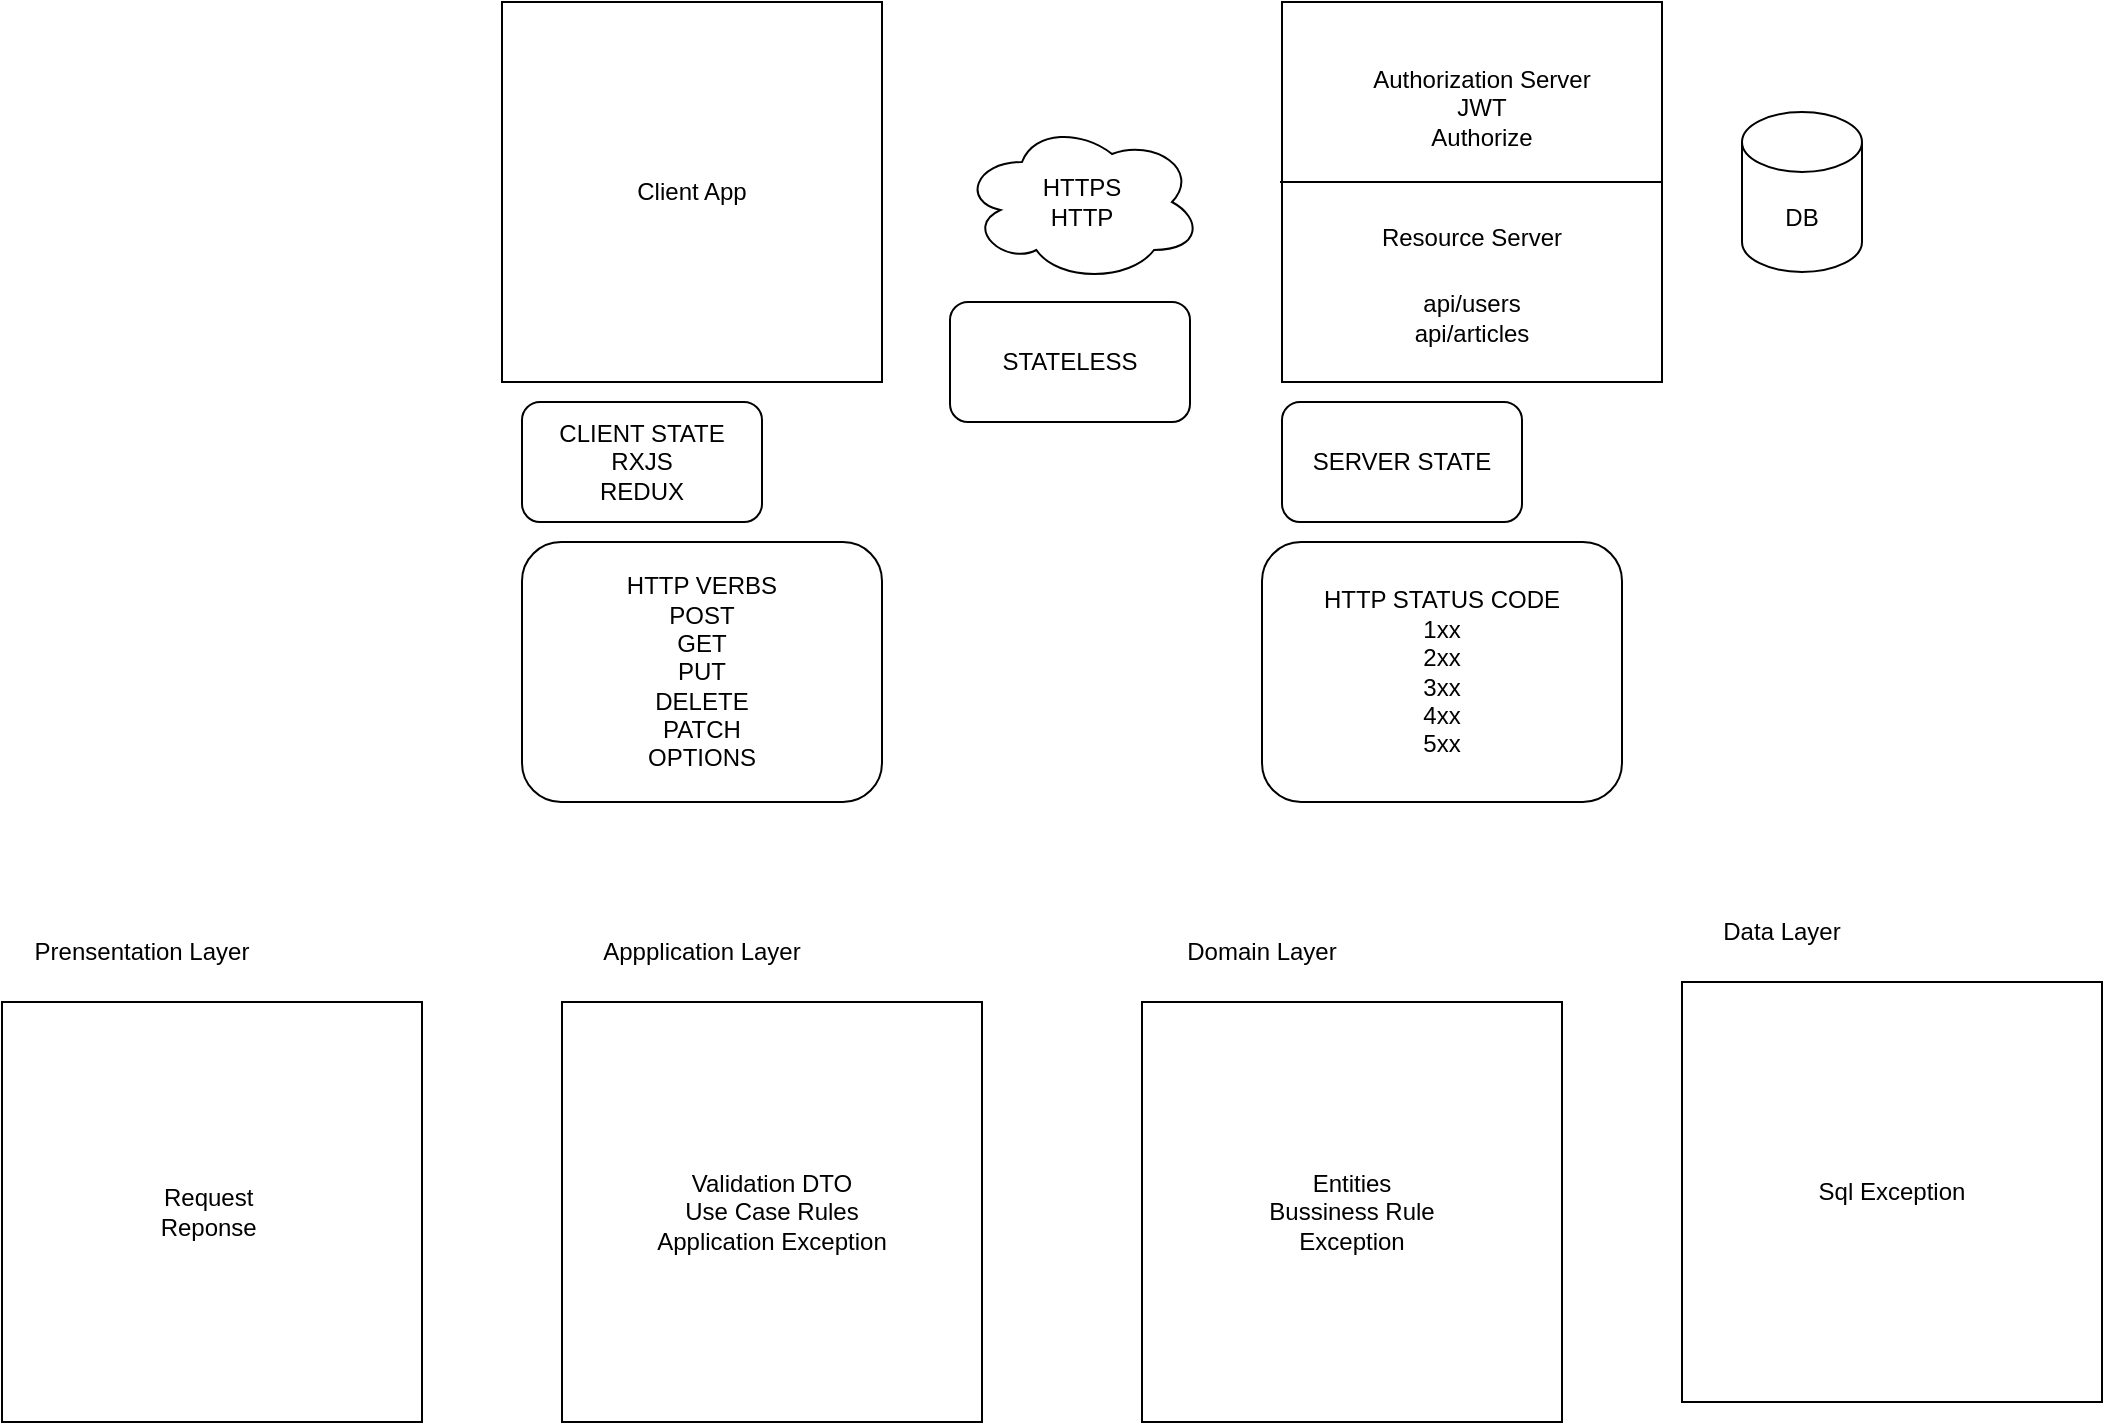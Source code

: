 <mxfile version="21.3.8" type="device">
  <diagram name="Sayfa -1" id="rtizgzEmP6sM1Ul33Rw5">
    <mxGraphModel dx="2117" dy="581" grid="1" gridSize="10" guides="1" tooltips="1" connect="1" arrows="1" fold="1" page="1" pageScale="1" pageWidth="827" pageHeight="1169" math="0" shadow="0">
      <root>
        <mxCell id="0" />
        <mxCell id="1" parent="0" />
        <mxCell id="YWX4nOB5dF0WcT3vmxw0-1" value="Client App" style="whiteSpace=wrap;html=1;aspect=fixed;" vertex="1" parent="1">
          <mxGeometry x="70" y="40" width="190" height="190" as="geometry" />
        </mxCell>
        <mxCell id="YWX4nOB5dF0WcT3vmxw0-2" value="" style="whiteSpace=wrap;html=1;aspect=fixed;" vertex="1" parent="1">
          <mxGeometry x="460" y="40" width="190" height="190" as="geometry" />
        </mxCell>
        <mxCell id="YWX4nOB5dF0WcT3vmxw0-3" value="HTTPS&lt;br&gt;HTTP" style="ellipse;shape=cloud;whiteSpace=wrap;html=1;" vertex="1" parent="1">
          <mxGeometry x="300" y="100" width="120" height="80" as="geometry" />
        </mxCell>
        <mxCell id="YWX4nOB5dF0WcT3vmxw0-4" value="STATELESS" style="rounded=1;whiteSpace=wrap;html=1;" vertex="1" parent="1">
          <mxGeometry x="294" y="190" width="120" height="60" as="geometry" />
        </mxCell>
        <mxCell id="YWX4nOB5dF0WcT3vmxw0-5" value="CLIENT STATE&lt;br&gt;RXJS&lt;br&gt;REDUX" style="rounded=1;whiteSpace=wrap;html=1;" vertex="1" parent="1">
          <mxGeometry x="80" y="240" width="120" height="60" as="geometry" />
        </mxCell>
        <mxCell id="YWX4nOB5dF0WcT3vmxw0-6" value="SERVER STATE" style="rounded=1;whiteSpace=wrap;html=1;" vertex="1" parent="1">
          <mxGeometry x="460" y="240" width="120" height="60" as="geometry" />
        </mxCell>
        <mxCell id="YWX4nOB5dF0WcT3vmxw0-7" value="DB" style="shape=cylinder3;whiteSpace=wrap;html=1;boundedLbl=1;backgroundOutline=1;size=15;" vertex="1" parent="1">
          <mxGeometry x="690" y="95" width="60" height="80" as="geometry" />
        </mxCell>
        <mxCell id="YWX4nOB5dF0WcT3vmxw0-11" value="" style="endArrow=none;html=1;rounded=0;entryX=1.004;entryY=0.713;entryDx=0;entryDy=0;entryPerimeter=0;" edge="1" parent="1">
          <mxGeometry width="50" height="50" relative="1" as="geometry">
            <mxPoint x="459" y="130" as="sourcePoint" />
            <mxPoint x="650" y="130" as="targetPoint" />
          </mxGeometry>
        </mxCell>
        <mxCell id="YWX4nOB5dF0WcT3vmxw0-12" value="Authorization Server&lt;br&gt;JWT&lt;br&gt;Authorize" style="text;html=1;strokeColor=none;fillColor=none;align=center;verticalAlign=middle;whiteSpace=wrap;rounded=0;" vertex="1" parent="1">
          <mxGeometry x="500" y="65" width="120" height="55" as="geometry" />
        </mxCell>
        <mxCell id="YWX4nOB5dF0WcT3vmxw0-13" value="Resource Server" style="text;html=1;strokeColor=none;fillColor=none;align=center;verticalAlign=middle;whiteSpace=wrap;rounded=0;" vertex="1" parent="1">
          <mxGeometry x="500" y="140" width="110" height="35" as="geometry" />
        </mxCell>
        <mxCell id="YWX4nOB5dF0WcT3vmxw0-14" value="HTTP VERBS&lt;br&gt;POST&lt;br&gt;GET&lt;br&gt;PUT&lt;br&gt;DELETE&lt;br&gt;PATCH&lt;br&gt;OPTIONS" style="rounded=1;whiteSpace=wrap;html=1;" vertex="1" parent="1">
          <mxGeometry x="80" y="310" width="180" height="130" as="geometry" />
        </mxCell>
        <mxCell id="YWX4nOB5dF0WcT3vmxw0-15" value="HTTP STATUS CODE&lt;br&gt;1xx&lt;br&gt;2xx&lt;br&gt;3xx&lt;br&gt;4xx&lt;br&gt;5xx" style="rounded=1;whiteSpace=wrap;html=1;" vertex="1" parent="1">
          <mxGeometry x="450" y="310" width="180" height="130" as="geometry" />
        </mxCell>
        <mxCell id="YWX4nOB5dF0WcT3vmxw0-16" value="api/users&lt;br&gt;api/articles" style="text;html=1;strokeColor=none;fillColor=none;align=center;verticalAlign=middle;whiteSpace=wrap;rounded=0;" vertex="1" parent="1">
          <mxGeometry x="500" y="180" width="110" height="35" as="geometry" />
        </mxCell>
        <mxCell id="YWX4nOB5dF0WcT3vmxw0-18" value="Validation DTO&lt;br&gt;Use Case Rules&lt;br&gt;Application Exception" style="whiteSpace=wrap;html=1;aspect=fixed;" vertex="1" parent="1">
          <mxGeometry x="100" y="540" width="210" height="210" as="geometry" />
        </mxCell>
        <mxCell id="YWX4nOB5dF0WcT3vmxw0-19" value="Entities&lt;br&gt;Bussiness Rule&lt;br&gt;Exception" style="whiteSpace=wrap;html=1;aspect=fixed;" vertex="1" parent="1">
          <mxGeometry x="390" y="540" width="210" height="210" as="geometry" />
        </mxCell>
        <mxCell id="YWX4nOB5dF0WcT3vmxw0-20" value="Appplication Layer" style="text;html=1;strokeColor=none;fillColor=none;align=center;verticalAlign=middle;whiteSpace=wrap;rounded=0;" vertex="1" parent="1">
          <mxGeometry x="100" y="500" width="140" height="30" as="geometry" />
        </mxCell>
        <mxCell id="YWX4nOB5dF0WcT3vmxw0-21" value="Domain Layer" style="text;html=1;strokeColor=none;fillColor=none;align=center;verticalAlign=middle;whiteSpace=wrap;rounded=0;" vertex="1" parent="1">
          <mxGeometry x="380" y="500" width="140" height="30" as="geometry" />
        </mxCell>
        <mxCell id="YWX4nOB5dF0WcT3vmxw0-22" value="Sql Exception" style="whiteSpace=wrap;html=1;aspect=fixed;" vertex="1" parent="1">
          <mxGeometry x="660" y="530" width="210" height="210" as="geometry" />
        </mxCell>
        <mxCell id="YWX4nOB5dF0WcT3vmxw0-23" value="Data Layer" style="text;html=1;strokeColor=none;fillColor=none;align=center;verticalAlign=middle;whiteSpace=wrap;rounded=0;" vertex="1" parent="1">
          <mxGeometry x="640" y="490" width="140" height="30" as="geometry" />
        </mxCell>
        <mxCell id="YWX4nOB5dF0WcT3vmxw0-24" value="Request&amp;nbsp;&lt;br&gt;Reponse&amp;nbsp;&lt;br&gt;" style="whiteSpace=wrap;html=1;aspect=fixed;" vertex="1" parent="1">
          <mxGeometry x="-180" y="540" width="210" height="210" as="geometry" />
        </mxCell>
        <mxCell id="YWX4nOB5dF0WcT3vmxw0-25" value="Prensentation Layer" style="text;html=1;strokeColor=none;fillColor=none;align=center;verticalAlign=middle;whiteSpace=wrap;rounded=0;" vertex="1" parent="1">
          <mxGeometry x="-180" y="500" width="140" height="30" as="geometry" />
        </mxCell>
      </root>
    </mxGraphModel>
  </diagram>
</mxfile>
